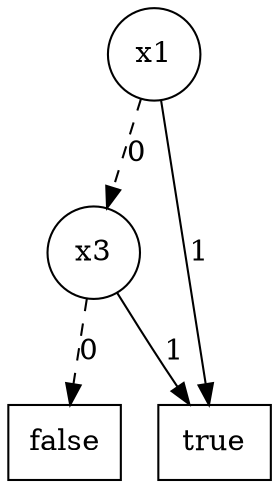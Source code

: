 digraph G {
fontsize = 12;
center = true;
ratio=auto;

x1 [label=x1, shape=circle]
x3 [label=x3, shape=circle]
true [label=true, shape=box]
false [label=false, shape=box]

x1->x3 [label = 0, style=dashed]
x1->true [label=1, style=solid]
x3->true [label=1, style=solid]
x3->false [label=0, style=dashed]

}
